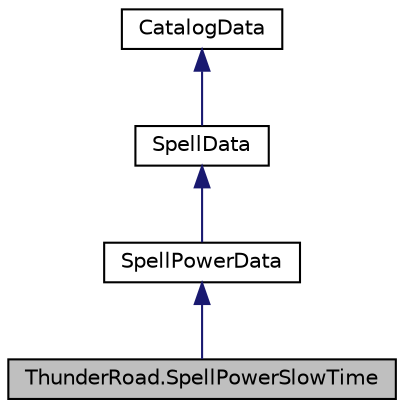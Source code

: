 digraph "ThunderRoad.SpellPowerSlowTime"
{
 // LATEX_PDF_SIZE
  edge [fontname="Helvetica",fontsize="10",labelfontname="Helvetica",labelfontsize="10"];
  node [fontname="Helvetica",fontsize="10",shape=record];
  Node1 [label="ThunderRoad.SpellPowerSlowTime",height=0.2,width=0.4,color="black", fillcolor="grey75", style="filled", fontcolor="black",tooltip="Class SpellPowerSlowTime. Implements the ThunderRoad.SpellPowerData"];
  Node2 -> Node1 [dir="back",color="midnightblue",fontsize="10",style="solid",fontname="Helvetica"];
  Node2 [label="SpellPowerData",height=0.2,width=0.4,color="black", fillcolor="white", style="filled",URL="$class_thunder_road_1_1_spell_power_data.html",tooltip="Class SpellPowerData. Implements the ThunderRoad.SpellData"];
  Node3 -> Node2 [dir="back",color="midnightblue",fontsize="10",style="solid",fontname="Helvetica"];
  Node3 [label="SpellData",height=0.2,width=0.4,color="black", fillcolor="white", style="filled",URL="$class_thunder_road_1_1_spell_data.html",tooltip="Class SpellData. Implements the ThunderRoad.CatalogData"];
  Node4 -> Node3 [dir="back",color="midnightblue",fontsize="10",style="solid",fontname="Helvetica"];
  Node4 [label="CatalogData",height=0.2,width=0.4,color="black", fillcolor="white", style="filled",URL="$class_thunder_road_1_1_catalog_data.html",tooltip="Class CatalogData."];
}
